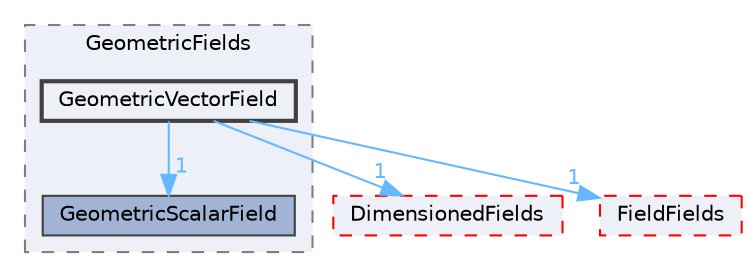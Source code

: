 digraph "src/OpenFOAM/fields/GeometricFields/GeometricVectorField"
{
 // LATEX_PDF_SIZE
  bgcolor="transparent";
  edge [fontname=Helvetica,fontsize=10,labelfontname=Helvetica,labelfontsize=10];
  node [fontname=Helvetica,fontsize=10,shape=box,height=0.2,width=0.4];
  compound=true
  subgraph clusterdir_99558e6cce2e782cc8c86fe4c767e1e1 {
    graph [ bgcolor="#edf0f7", pencolor="grey50", label="GeometricFields", fontname=Helvetica,fontsize=10 style="filled,dashed", URL="dir_99558e6cce2e782cc8c86fe4c767e1e1.html",tooltip=""]
  dir_8d94ff87ce93360797bbd9e601270b79 [label="GeometricScalarField", fillcolor="#a2b4d6", color="grey25", style="filled", URL="dir_8d94ff87ce93360797bbd9e601270b79.html",tooltip=""];
  dir_bb94ba4d87c6755bc0b8f89842767399 [label="GeometricVectorField", fillcolor="#edf0f7", color="grey25", style="filled,bold", URL="dir_bb94ba4d87c6755bc0b8f89842767399.html",tooltip=""];
  }
  dir_8c8bb42ce9b582caaa8128a267c381ba [label="DimensionedFields", fillcolor="#edf0f7", color="red", style="filled,dashed", URL="dir_8c8bb42ce9b582caaa8128a267c381ba.html",tooltip=""];
  dir_8eb3a7b50b56ddbfb00a2ddef0a44ff7 [label="FieldFields", fillcolor="#edf0f7", color="red", style="filled,dashed", URL="dir_8eb3a7b50b56ddbfb00a2ddef0a44ff7.html",tooltip=""];
  dir_bb94ba4d87c6755bc0b8f89842767399->dir_8c8bb42ce9b582caaa8128a267c381ba [headlabel="1", labeldistance=1.5 headhref="dir_001628_000937.html" href="dir_001628_000937.html" color="steelblue1" fontcolor="steelblue1"];
  dir_bb94ba4d87c6755bc0b8f89842767399->dir_8d94ff87ce93360797bbd9e601270b79 [headlabel="1", labeldistance=1.5 headhref="dir_001628_001624.html" href="dir_001628_001624.html" color="steelblue1" fontcolor="steelblue1"];
  dir_bb94ba4d87c6755bc0b8f89842767399->dir_8eb3a7b50b56ddbfb00a2ddef0a44ff7 [headlabel="1", labeldistance=1.5 headhref="dir_001628_001327.html" href="dir_001628_001327.html" color="steelblue1" fontcolor="steelblue1"];
}

